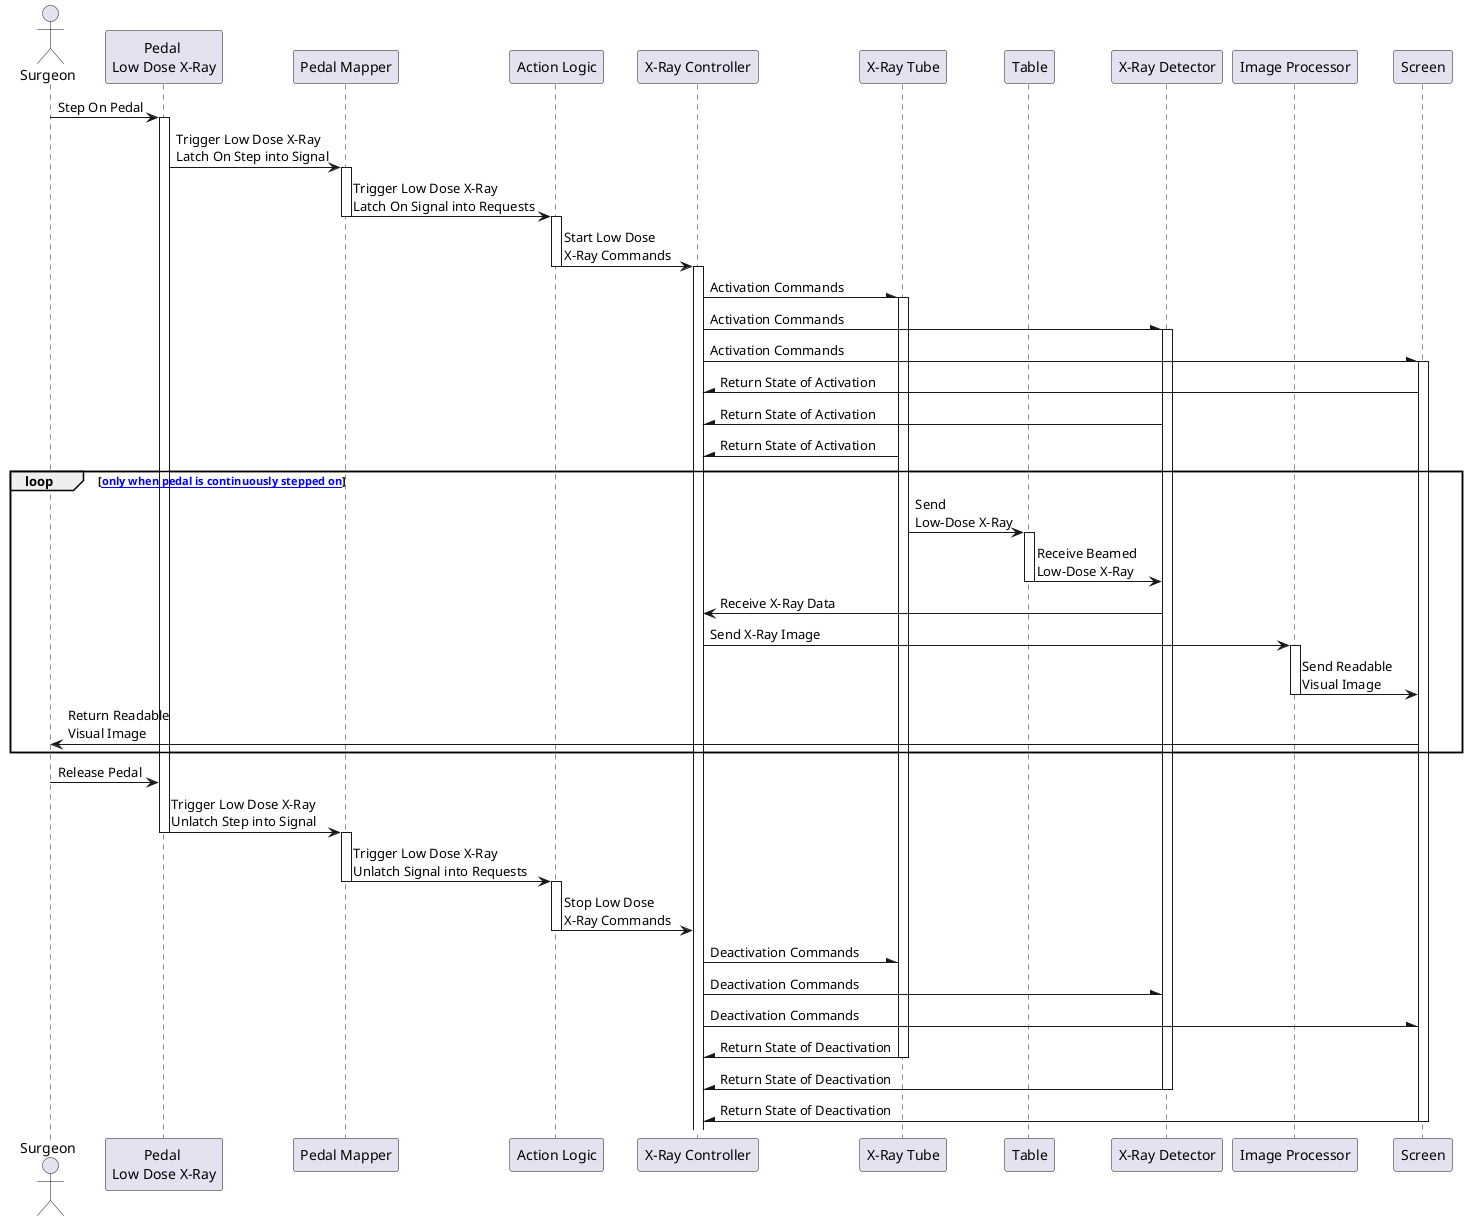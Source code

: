 @startuml sequence-pedal-1

actor "Surgeon" as actor_surgeon
participant "Pedal \nLow Dose X-Ray" as participant_pedal_low
participant "Pedal Mapper" as participant_pedal_mapper

participant "Action Logic" as participant_act_log
participant "X-Ray Controller" as participant_xray_control

participant "X-Ray Tube" as participant_xray_tube
participant "Table" as participant_table
participant "X-Ray Detector" as participant_xray_detector
participant "Image Processor" as participant_image_proc
participant "Screen" as participant_screen

' Design Part 1 - Start from Surgeon to Pedal Mapper
actor_surgeon -> participant_pedal_low: Step On Pedal
activate participant_pedal_low
participant_pedal_low -> participant_pedal_mapper: Trigger Low Dose X-Ray \nLatch On Step into Signal
activate participant_pedal_mapper
participant_pedal_mapper -> participant_act_log: Trigger Low Dose X-Ray \nLatch On Signal into Requests
deactivate participant_pedal_mapper

' Design Part 2 - Activation Commands Onwards
activate participant_act_log
participant_act_log -> participant_xray_control: Start Low Dose \nX-Ray Commands
deactivate participant_act_log
activate participant_xray_control

participant_xray_control -\ participant_xray_tube: Activation Commands
activate participant_xray_tube
participant_xray_control -\ participant_xray_detector: Activation Commands
activate participant_xray_detector
participant_xray_control -\ participant_screen: Activation Commands
activate participant_screen

participant_xray_control /- participant_screen: Return State of Activation
'deactivate participant_screen
participant_xray_control /- participant_xray_detector: Return State of Activation
'deactivate participant_xray_detector
participant_xray_control /- participant_xray_tube: Return State of Activation
'deactivate participant_xray_tube

loop [[loop only when pedal is continuously stepped on]]
participant_xray_tube -> participant_table: Send \nLow-Dose X-Ray
activate participant_table
participant_table -> participant_xray_detector: Receive Beamed \nLow-Dose X-Ray
deactivate participant_table
participant_xray_control <- participant_xray_detector: Receive X-Ray Data
participant_xray_control -> participant_image_proc: Send X-Ray Image
activate participant_image_proc
participant_image_proc -> participant_screen: Send Readable \nVisual Image
deactivate participant_image_proc
actor_surgeon <- participant_screen: Return Readable \nVisual Image
end
' Design Part 2 - End of Activation Commands

' Design Part 3 - Start from Surgeon to Pedal Mapper
actor_surgeon -> participant_pedal_low: Release Pedal
participant_pedal_low -> participant_pedal_mapper: Trigger Low Dose X-Ray \nUnlatch Step into Signal
deactivate participant_pedal_low
activate participant_pedal_mapper
participant_pedal_mapper -> participant_act_log: Trigger Low Dose X-Ray \nUnlatch Signal into Requests
deactivate participant_pedal_mapper
' Design Part 3 - End of Pedal Mapper
' Design Part 1 - End of Pedal Mapper

' Design Part 4 - Deactivation Commands Onwards
activate participant_act_log
participant_act_log -> participant_xray_control: Stop Low Dose \nX-Ray Commands
deactivate participant_act_log
'activate participant_xray_control

participant_xray_control -\ participant_xray_tube: Deactivation Commands
'activate participant_xray_tube
participant_xray_control -\ participant_xray_detector: Deactivation Commands
'activate participant_xray_detector
participant_xray_control -\ participant_screen: Deactivation Commands
'activate participant_screen

participant_xray_control /- participant_xray_tube: Return State of Deactivation
deactivate participant_xray_tube
participant_xray_control /- participant_xray_detector: Return State of Deactivation
deactivate participant_xray_detector
participant_xray_control /- participant_screen: Return State of Deactivation
deactivate participant_screen
' Design Part 4 - End of Deactivation Commands

@enduml